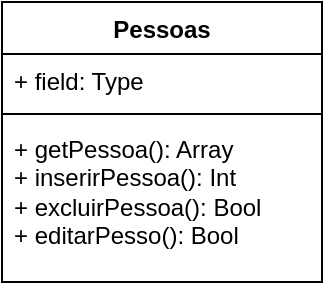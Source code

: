 <mxfile version="24.8.3">
  <diagram name="Página-1" id="huoKrOELX3UcJ68OVTBt">
    <mxGraphModel dx="755" dy="423" grid="1" gridSize="10" guides="1" tooltips="1" connect="1" arrows="1" fold="1" page="1" pageScale="1" pageWidth="827" pageHeight="1169" math="0" shadow="0">
      <root>
        <mxCell id="0" />
        <mxCell id="1" parent="0" />
        <mxCell id="T_Fp-5BRGuMzTlxDhvdT-18" value="Pessoas" style="swimlane;fontStyle=1;align=center;verticalAlign=top;childLayout=stackLayout;horizontal=1;startSize=26;horizontalStack=0;resizeParent=1;resizeParentMax=0;resizeLast=0;collapsible=1;marginBottom=0;whiteSpace=wrap;html=1;" vertex="1" parent="1">
          <mxGeometry x="30" y="90" width="160" height="140" as="geometry" />
        </mxCell>
        <mxCell id="T_Fp-5BRGuMzTlxDhvdT-19" value="+ field: Type" style="text;strokeColor=none;fillColor=none;align=left;verticalAlign=top;spacingLeft=4;spacingRight=4;overflow=hidden;rotatable=0;points=[[0,0.5],[1,0.5]];portConstraint=eastwest;whiteSpace=wrap;html=1;" vertex="1" parent="T_Fp-5BRGuMzTlxDhvdT-18">
          <mxGeometry y="26" width="160" height="26" as="geometry" />
        </mxCell>
        <mxCell id="T_Fp-5BRGuMzTlxDhvdT-20" value="" style="line;strokeWidth=1;fillColor=none;align=left;verticalAlign=middle;spacingTop=-1;spacingLeft=3;spacingRight=3;rotatable=0;labelPosition=right;points=[];portConstraint=eastwest;strokeColor=inherit;" vertex="1" parent="T_Fp-5BRGuMzTlxDhvdT-18">
          <mxGeometry y="52" width="160" height="8" as="geometry" />
        </mxCell>
        <mxCell id="T_Fp-5BRGuMzTlxDhvdT-21" value="+ getPessoa(): Array&lt;div&gt;+ inserirPessoa(): Int&lt;/div&gt;&lt;div&gt;+ excluirPessoa(): Bool&lt;/div&gt;&lt;div&gt;+ editarPesso(): Bool&lt;/div&gt;&lt;div&gt;&lt;br&gt;&lt;/div&gt;&lt;div&gt;&lt;br&gt;&lt;/div&gt;" style="text;strokeColor=none;fillColor=none;align=left;verticalAlign=top;spacingLeft=4;spacingRight=4;overflow=hidden;rotatable=0;points=[[0,0.5],[1,0.5]];portConstraint=eastwest;whiteSpace=wrap;html=1;" vertex="1" parent="T_Fp-5BRGuMzTlxDhvdT-18">
          <mxGeometry y="60" width="160" height="80" as="geometry" />
        </mxCell>
      </root>
    </mxGraphModel>
  </diagram>
</mxfile>
